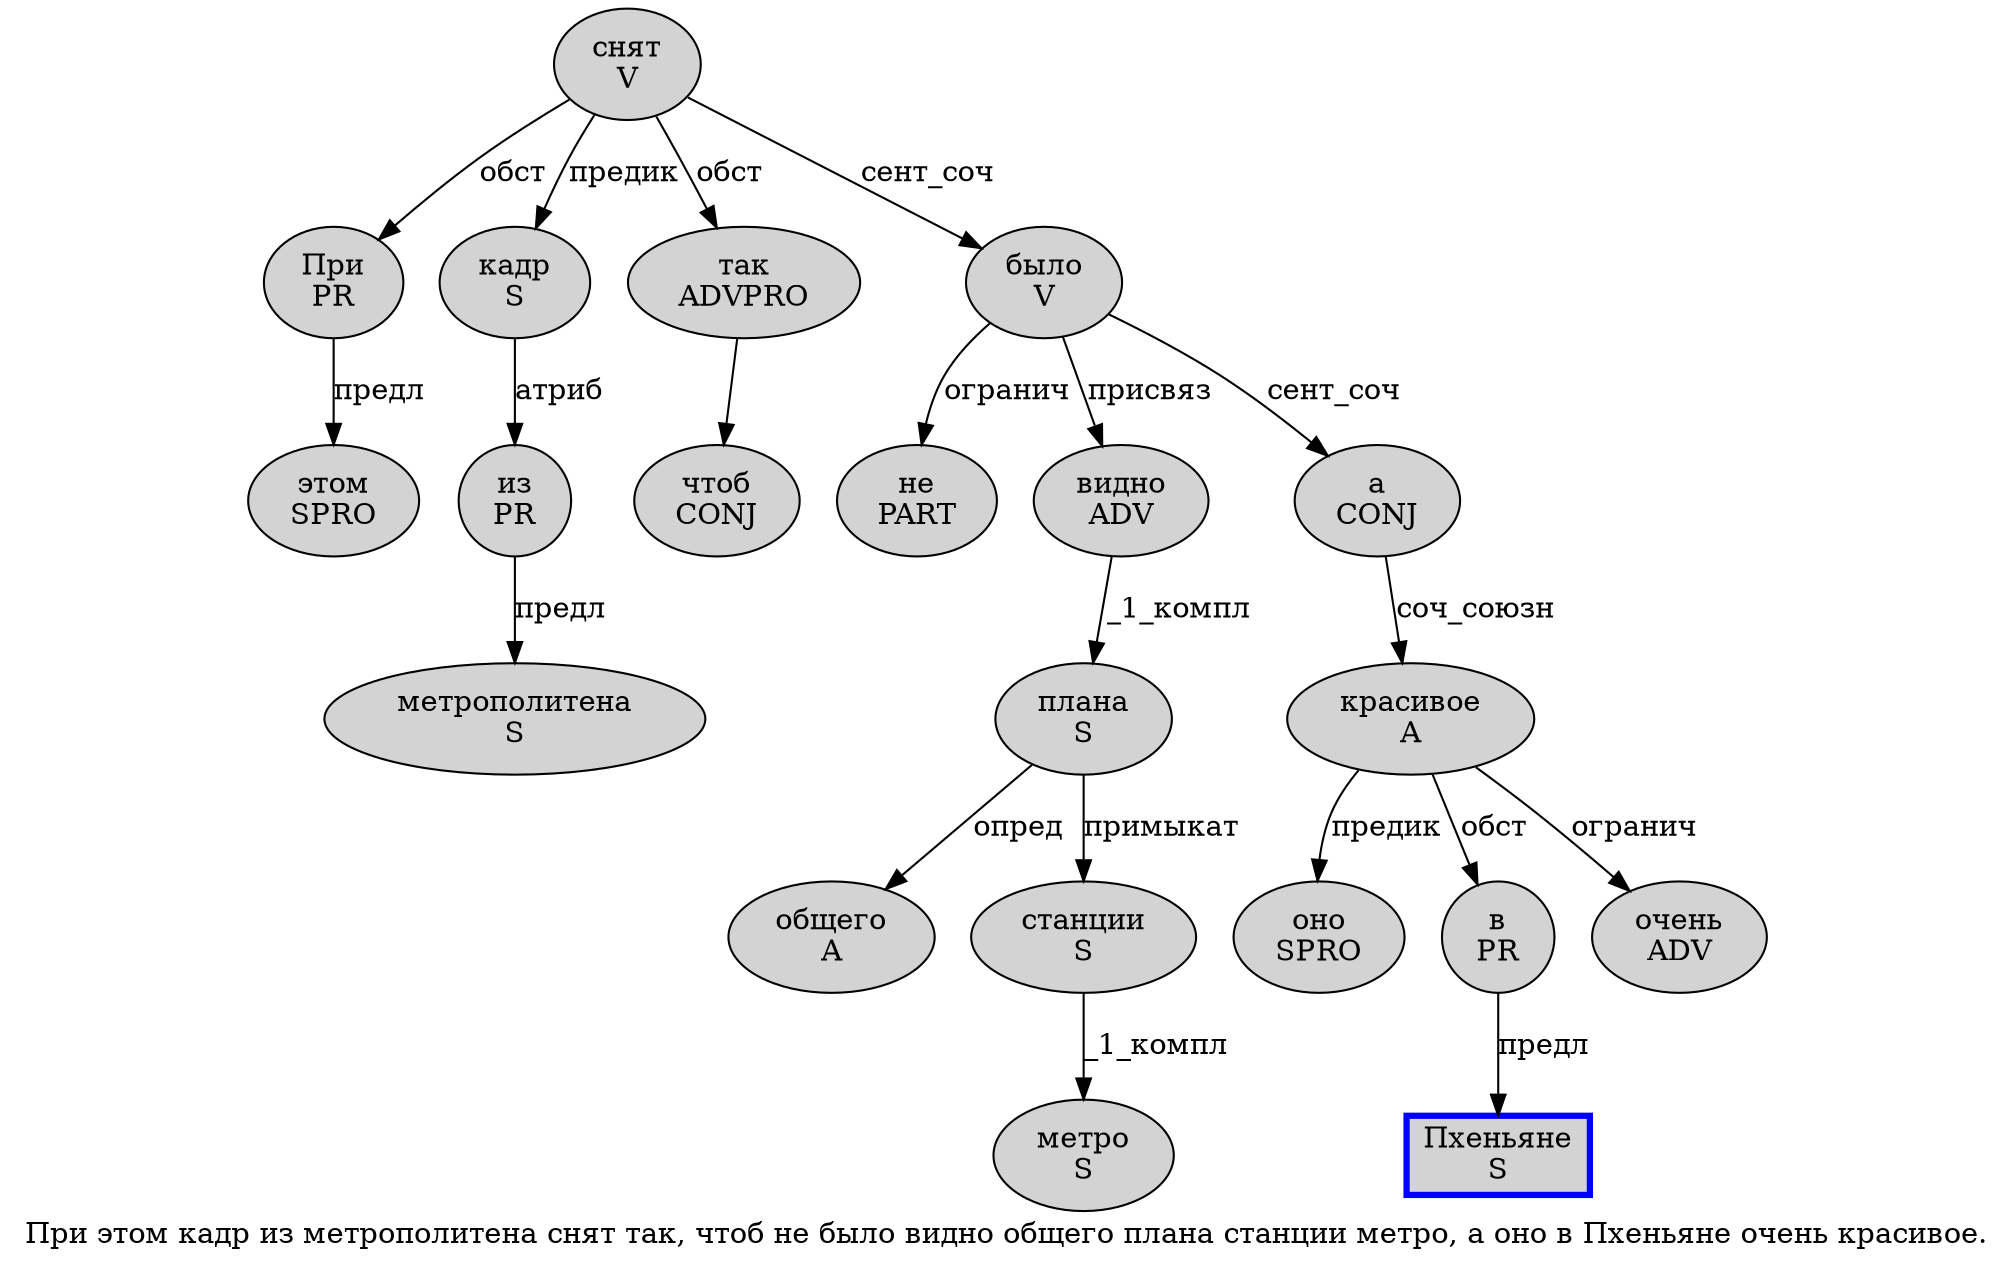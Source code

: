 digraph SENTENCE_2458 {
	graph [label="При этом кадр из метрополитена снят так, чтоб не было видно общего плана станции метро, а оно в Пхеньяне очень красивое."]
	node [style=filled]
		0 [label="При
PR" color="" fillcolor=lightgray penwidth=1 shape=ellipse]
		1 [label="этом
SPRO" color="" fillcolor=lightgray penwidth=1 shape=ellipse]
		2 [label="кадр
S" color="" fillcolor=lightgray penwidth=1 shape=ellipse]
		3 [label="из
PR" color="" fillcolor=lightgray penwidth=1 shape=ellipse]
		4 [label="метрополитена
S" color="" fillcolor=lightgray penwidth=1 shape=ellipse]
		5 [label="снят
V" color="" fillcolor=lightgray penwidth=1 shape=ellipse]
		6 [label="так
ADVPRO" color="" fillcolor=lightgray penwidth=1 shape=ellipse]
		8 [label="чтоб
CONJ" color="" fillcolor=lightgray penwidth=1 shape=ellipse]
		9 [label="не
PART" color="" fillcolor=lightgray penwidth=1 shape=ellipse]
		10 [label="было
V" color="" fillcolor=lightgray penwidth=1 shape=ellipse]
		11 [label="видно
ADV" color="" fillcolor=lightgray penwidth=1 shape=ellipse]
		12 [label="общего
A" color="" fillcolor=lightgray penwidth=1 shape=ellipse]
		13 [label="плана
S" color="" fillcolor=lightgray penwidth=1 shape=ellipse]
		14 [label="станции
S" color="" fillcolor=lightgray penwidth=1 shape=ellipse]
		15 [label="метро
S" color="" fillcolor=lightgray penwidth=1 shape=ellipse]
		17 [label="а
CONJ" color="" fillcolor=lightgray penwidth=1 shape=ellipse]
		18 [label="оно
SPRO" color="" fillcolor=lightgray penwidth=1 shape=ellipse]
		19 [label="в
PR" color="" fillcolor=lightgray penwidth=1 shape=ellipse]
		20 [label="Пхеньяне
S" color=blue fillcolor=lightgray penwidth=3 shape=box]
		21 [label="очень
ADV" color="" fillcolor=lightgray penwidth=1 shape=ellipse]
		22 [label="красивое
A" color="" fillcolor=lightgray penwidth=1 shape=ellipse]
			19 -> 20 [label="предл"]
			5 -> 0 [label="обст"]
			5 -> 2 [label="предик"]
			5 -> 6 [label="обст"]
			5 -> 10 [label="сент_соч"]
			13 -> 12 [label="опред"]
			13 -> 14 [label="примыкат"]
			14 -> 15 [label="_1_компл"]
			17 -> 22 [label="соч_союзн"]
			2 -> 3 [label="атриб"]
			0 -> 1 [label="предл"]
			6 -> 8
			10 -> 9 [label="огранич"]
			10 -> 11 [label="присвяз"]
			10 -> 17 [label="сент_соч"]
			22 -> 18 [label="предик"]
			22 -> 19 [label="обст"]
			22 -> 21 [label="огранич"]
			3 -> 4 [label="предл"]
			11 -> 13 [label="_1_компл"]
}